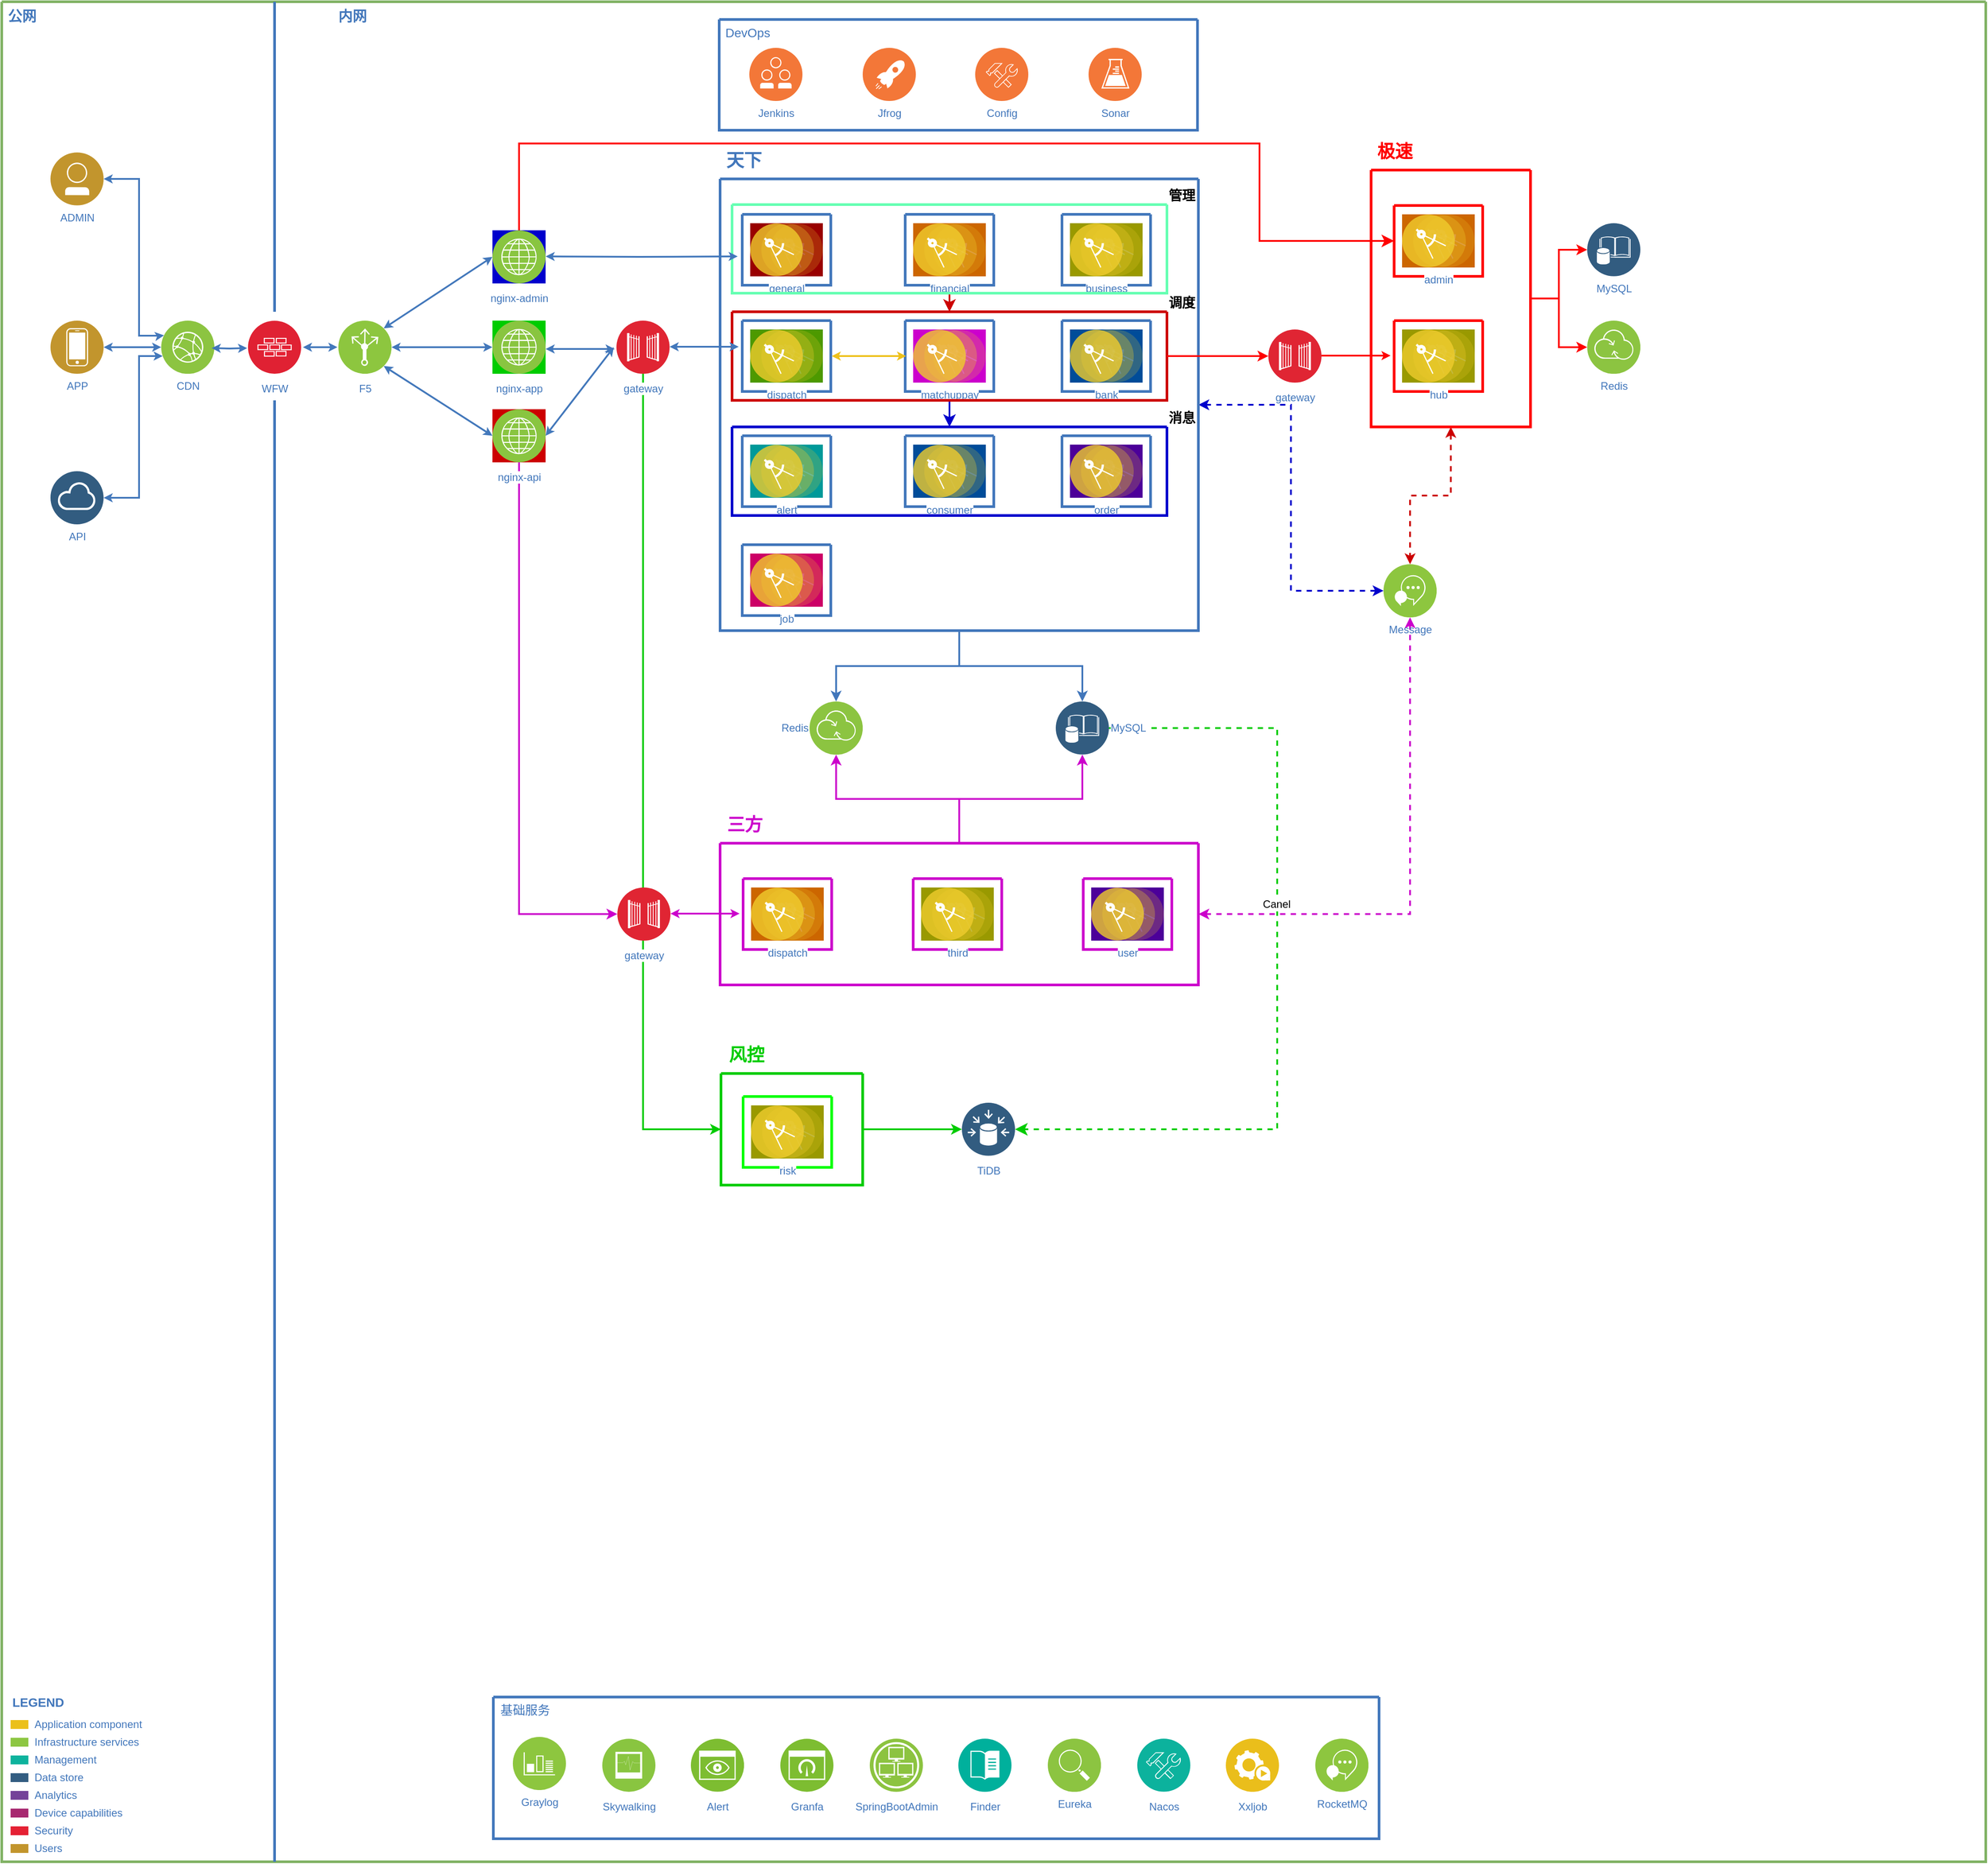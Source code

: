 <mxfile version="24.7.8">
  <diagram id="31b32b95-0358-9bc7-6ba0-a27c054ed1a7" name="平台架构图">
    <mxGraphModel dx="1886" dy="2069" grid="1" gridSize="10" guides="1" tooltips="1" connect="1" arrows="1" fold="1" page="1" pageScale="1" pageWidth="827" pageHeight="1169" background="none" math="0" shadow="0">
      <root>
        <mxCell id="0" />
        <mxCell id="1" parent="0" />
        <mxCell id="2" value="" style="swimlane;shadow=0;strokeColor=#82b366;fillColor=#d5e8d4;align=right;startSize=0;collapsible=0;strokeWidth=3;" parent="1" vertex="1">
          <mxGeometry x="210" y="-110" width="2240" height="2100" as="geometry" />
        </mxCell>
        <mxCell id="3" value="公网" style="text;html=1;align=left;verticalAlign=top;fontColor=#4277BB;shadow=0;dashed=0;strokeColor=none;fillColor=none;labelBackgroundColor=none;fontStyle=1;fontSize=16;spacingLeft=5;" parent="2" vertex="1">
          <mxGeometry width="170" height="30" as="geometry" />
        </mxCell>
        <mxCell id="4" value="" style="line;strokeWidth=3;direction=south;html=1;shadow=0;labelBackgroundColor=none;fillColor=none;gradientColor=none;fontSize=12;fontColor=#4277BB;align=right;strokeColor=#4277BB;" parent="2" vertex="1">
          <mxGeometry x="303" width="10" height="350" as="geometry" />
        </mxCell>
        <mxCell id="5" value="内网" style="text;html=1;align=left;verticalAlign=top;fontColor=#4277BB;shadow=0;dashed=0;strokeColor=none;fillColor=none;labelBackgroundColor=none;fontStyle=1;fontSize=16;spacingLeft=5;" parent="2" vertex="1">
          <mxGeometry x="373" width="180" height="35" as="geometry" />
        </mxCell>
        <mxCell id="6" value="Application component" style="rounded=0;html=1;shadow=0;labelBackgroundColor=none;strokeColor=none;strokeWidth=2;fillColor=#EBC01A;gradientColor=none;fontSize=12;fontColor=#4277BB;align=left;labelPosition=right;verticalLabelPosition=middle;verticalAlign=middle;spacingLeft=5;" parent="2" vertex="1">
          <mxGeometry x="10" y="1940" width="20" height="10" as="geometry" />
        </mxCell>
        <mxCell id="7" value="Infrastructure services" style="rounded=0;html=1;shadow=0;labelBackgroundColor=none;strokeColor=none;strokeWidth=2;fillColor=#8DC642;gradientColor=none;fontSize=12;fontColor=#4277BB;align=left;labelPosition=right;verticalLabelPosition=middle;verticalAlign=middle;spacingLeft=5;" parent="2" vertex="1">
          <mxGeometry x="10" y="1960" width="20" height="10" as="geometry" />
        </mxCell>
        <mxCell id="8" value="Management" style="rounded=0;html=1;shadow=0;labelBackgroundColor=none;strokeColor=none;strokeWidth=2;fillColor=#0DB39D;gradientColor=none;fontSize=12;fontColor=#4277BB;align=left;labelPosition=right;verticalLabelPosition=middle;verticalAlign=middle;spacingLeft=5;" parent="2" vertex="1">
          <mxGeometry x="10" y="1980" width="20" height="10" as="geometry" />
        </mxCell>
        <mxCell id="9" value="Data store" style="rounded=0;html=1;shadow=0;labelBackgroundColor=none;strokeColor=none;strokeWidth=2;fillColor=#335D81;gradientColor=none;fontSize=12;fontColor=#4277BB;align=left;labelPosition=right;verticalLabelPosition=middle;verticalAlign=middle;spacingLeft=5;" parent="2" vertex="1">
          <mxGeometry x="10" y="2000" width="20" height="10" as="geometry" />
        </mxCell>
        <mxCell id="10" value="Analytics" style="rounded=0;html=1;shadow=0;labelBackgroundColor=none;strokeColor=none;strokeWidth=2;fillColor=#744399;gradientColor=none;fontSize=12;fontColor=#4277BB;align=left;labelPosition=right;verticalLabelPosition=middle;verticalAlign=middle;spacingLeft=5;" parent="2" vertex="1">
          <mxGeometry x="10" y="2020" width="20" height="10" as="geometry" />
        </mxCell>
        <mxCell id="11" value="Device capabilities" style="rounded=0;html=1;shadow=0;labelBackgroundColor=none;strokeColor=none;strokeWidth=2;fillColor=#A72870;gradientColor=none;fontSize=12;fontColor=#4277BB;align=left;labelPosition=right;verticalLabelPosition=middle;verticalAlign=middle;spacingLeft=5;" parent="2" vertex="1">
          <mxGeometry x="10" y="2040" width="20" height="10" as="geometry" />
        </mxCell>
        <mxCell id="12" value="Security" style="rounded=0;html=1;shadow=0;labelBackgroundColor=none;strokeColor=none;strokeWidth=2;fillColor=#E52134;gradientColor=none;fontSize=12;fontColor=#4277BB;align=left;labelPosition=right;verticalLabelPosition=middle;verticalAlign=middle;spacingLeft=5;" parent="2" vertex="1">
          <mxGeometry x="10" y="2060" width="20" height="10" as="geometry" />
        </mxCell>
        <mxCell id="13" value="LEGEND" style="text;html=1;align=left;verticalAlign=middle;fontColor=#4277BB;shadow=0;dashed=0;strokeColor=none;fillColor=none;labelBackgroundColor=none;fontStyle=1;fontSize=14;spacingLeft=0;" parent="2" vertex="1">
          <mxGeometry x="10" y="1910" width="150" height="20" as="geometry" />
        </mxCell>
        <mxCell id="14" value="Users" style="rounded=0;html=1;shadow=0;labelBackgroundColor=none;strokeColor=none;strokeWidth=2;fillColor=#C2952D;gradientColor=none;fontSize=12;fontColor=#4277BB;align=left;labelPosition=right;verticalLabelPosition=middle;verticalAlign=middle;spacingLeft=5;" parent="2" vertex="1">
          <mxGeometry x="10" y="2080" width="20" height="10" as="geometry" />
        </mxCell>
        <mxCell id="16" value="" style="line;strokeWidth=3;direction=south;html=1;shadow=0;labelBackgroundColor=none;fillColor=none;gradientColor=none;fontSize=12;fontColor=#4277BB;align=right;strokeColor=#4277BB;" parent="2" vertex="1">
          <mxGeometry x="303" y="450" width="10" height="1650" as="geometry" />
        </mxCell>
        <mxCell id="19" style="edgeStyle=orthogonalEdgeStyle;rounded=0;comic=0;html=1;exitX=1;exitY=0.5;entryX=0;entryY=0.25;startArrow=classic;startFill=1;endArrow=classic;endFill=1;jettySize=auto;orthogonalLoop=1;strokeColor=#4378BB;strokeWidth=2;fontFamily=Helvetica;fontSize=19;fontColor=#CC99FF;endSize=4;startSize=4;" parent="2" source="20" target="26" edge="1">
          <mxGeometry relative="1" as="geometry">
            <Array as="points">
              <mxPoint x="155" y="200" />
              <mxPoint x="155" y="377" />
              <mxPoint x="180" y="377" />
            </Array>
          </mxGeometry>
        </mxCell>
        <mxCell id="20" value="ADMIN" style="aspect=fixed;perimeter=ellipsePerimeter;html=1;align=center;shadow=0;dashed=0;image;image=img/lib/ibm/users/user.svg;labelBackgroundColor=#ffffff;strokeColor=#666666;strokeWidth=3;fillColor=#C2952D;gradientColor=none;fontSize=12;fontColor=#4277BB;" parent="2" vertex="1">
          <mxGeometry x="55" y="170" width="60" height="60" as="geometry" />
        </mxCell>
        <mxCell id="21" style="edgeStyle=orthogonalEdgeStyle;rounded=0;html=1;labelBackgroundColor=#ffffff;startArrow=classic;startFill=1;startSize=4;endArrow=classic;endFill=1;endSize=4;jettySize=auto;orthogonalLoop=1;strokeColor=#4378BB;strokeWidth=2;fontSize=19;fontColor=#CC99FF;" parent="2" source="22" target="26" edge="1">
          <mxGeometry relative="1" as="geometry">
            <Array as="points">
              <mxPoint x="123" y="390" />
              <mxPoint x="123" y="390" />
            </Array>
          </mxGeometry>
        </mxCell>
        <mxCell id="22" value="APP" style="aspect=fixed;perimeter=ellipsePerimeter;html=1;align=center;shadow=0;dashed=0;image;image=img/lib/ibm/users/device.svg;labelBackgroundColor=#ffffff;strokeColor=#666666;strokeWidth=3;fillColor=#C2952D;gradientColor=none;fontSize=12;fontColor=#4277BB;" parent="2" vertex="1">
          <mxGeometry x="55" y="360" width="60" height="60" as="geometry" />
        </mxCell>
        <mxCell id="23" style="edgeStyle=orthogonalEdgeStyle;rounded=0;html=1;labelBackgroundColor=#ffffff;startArrow=classic;startFill=1;startSize=4;endArrow=classic;endFill=1;endSize=4;jettySize=auto;orthogonalLoop=1;strokeColor=#4378BB;strokeWidth=2;fontSize=19;fontColor=#CC99FF;" parent="2" source="24" target="26" edge="1">
          <mxGeometry relative="1" as="geometry">
            <Array as="points">
              <mxPoint x="155" y="560" />
              <mxPoint x="155" y="400" />
            </Array>
          </mxGeometry>
        </mxCell>
        <mxCell id="24" value="API" style="aspect=fixed;perimeter=ellipsePerimeter;html=1;align=center;shadow=0;dashed=0;image;image=img/lib/ibm/data/cloud.svg;labelBackgroundColor=#ffffff;strokeColor=#666666;strokeWidth=3;fillColor=#C2952D;gradientColor=none;fontSize=12;fontColor=#4277BB;" parent="2" vertex="1">
          <mxGeometry x="55" y="530" width="60" height="60" as="geometry" />
        </mxCell>
        <mxCell id="25" style="edgeStyle=orthogonalEdgeStyle;rounded=0;html=1;labelBackgroundColor=#ffffff;startArrow=classic;startFill=1;startSize=4;endArrow=classic;endFill=1;endSize=4;jettySize=auto;orthogonalLoop=1;strokeColor=#4378BB;strokeWidth=2;fontSize=19;fontColor=#CC99FF;entryX=0;entryY=0.5;entryDx=0;entryDy=0;" parent="2" edge="1">
          <mxGeometry relative="1" as="geometry">
            <mxPoint x="614" y="392" as="sourcePoint" />
            <mxPoint x="692" y="392" as="targetPoint" />
          </mxGeometry>
        </mxCell>
        <mxCell id="26" value="CDN" style="aspect=fixed;perimeter=ellipsePerimeter;html=1;align=center;shadow=0;dashed=0;image;image=img/lib/ibm/infrastructure/edge_services.svg;labelBackgroundColor=#ffffff;strokeColor=#666666;strokeWidth=3;fillColor=#C2952D;gradientColor=none;fontSize=12;fontColor=#4277BB;" parent="2" vertex="1">
          <mxGeometry x="180" y="360" width="60" height="60" as="geometry" />
        </mxCell>
        <mxCell id="kM_1rwv0ZpYGpjPvdzEG-99" style="edgeStyle=orthogonalEdgeStyle;rounded=0;orthogonalLoop=1;jettySize=auto;html=1;entryX=0.5;entryY=0;entryDx=0;entryDy=0;strokeColor=#4277BB;strokeWidth=2;" parent="2" source="35" target="64" edge="1">
          <mxGeometry relative="1" as="geometry" />
        </mxCell>
        <mxCell id="kM_1rwv0ZpYGpjPvdzEG-100" style="edgeStyle=orthogonalEdgeStyle;rounded=0;orthogonalLoop=1;jettySize=auto;html=1;strokeColor=#4277BB;strokeWidth=2;" parent="2" source="35" target="62" edge="1">
          <mxGeometry relative="1" as="geometry" />
        </mxCell>
        <mxCell id="nmVpkUink3lBo_HTFOWb-83" style="edgeStyle=orthogonalEdgeStyle;rounded=0;orthogonalLoop=1;jettySize=auto;html=1;strokeColor=#0000CC;strokeWidth=2;startArrow=classic;startFill=1;dashed=1;" edge="1" parent="2" source="35" target="kM_1rwv0ZpYGpjPvdzEG-123">
          <mxGeometry relative="1" as="geometry" />
        </mxCell>
        <mxCell id="35" value="" style="swimlane;shadow=0;strokeColor=#4277BB;fillColor=#999900;fontColor=#4277BB;align=right;startSize=0;collapsible=0;strokeWidth=3;labelBackgroundColor=none;textShadow=0;" parent="2" vertex="1">
          <mxGeometry x="811" y="200" width="540" height="510" as="geometry" />
        </mxCell>
        <mxCell id="65" value="" style="swimlane;shadow=0;strokeColor=#4277BB;fillColor=#ffffff;fontColor=#4277BB;align=right;startSize=0;collapsible=0;strokeWidth=3;" parent="35" vertex="1">
          <mxGeometry x="25" y="40" width="100" height="80" as="geometry" />
        </mxCell>
        <mxCell id="66" value="general" style="aspect=fixed;perimeter=ellipsePerimeter;html=1;align=center;shadow=0;dashed=0;image;image=img/lib/ibm/applications/microservice.svg;labelBackgroundColor=#ffffff;strokeColor=#666666;strokeWidth=3;fillColor=#C2952D;gradientColor=none;fontSize=12;fontColor=#4277BB;imageBackground=#990000;" parent="65" vertex="1">
          <mxGeometry x="9" y="10" width="82" height="60" as="geometry" />
        </mxCell>
        <mxCell id="68" value="" style="swimlane;shadow=0;strokeColor=#4277BB;fillColor=#ffffff;fontColor=#4277BB;align=right;startSize=0;collapsible=0;strokeWidth=3;" parent="35" vertex="1">
          <mxGeometry x="209" y="40" width="100" height="80" as="geometry" />
        </mxCell>
        <mxCell id="69" value="financial" style="aspect=fixed;perimeter=ellipsePerimeter;html=1;align=center;shadow=0;dashed=0;image;image=img/lib/ibm/applications/microservice.svg;labelBackgroundColor=#ffffff;strokeColor=#666666;strokeWidth=3;fillColor=#C2952D;gradientColor=none;fontSize=12;fontColor=#4277BB;imageBackground=#CC6600;" parent="68" vertex="1">
          <mxGeometry x="9" y="10" width="82" height="60" as="geometry" />
        </mxCell>
        <mxCell id="70" value="" style="swimlane;shadow=0;strokeColor=#4277BB;fillColor=#999900;fontColor=#4277BB;align=right;startSize=0;collapsible=0;strokeWidth=3;" parent="35" vertex="1">
          <mxGeometry x="386" y="40" width="100" height="80" as="geometry" />
        </mxCell>
        <mxCell id="71" value="business" style="aspect=fixed;perimeter=ellipsePerimeter;html=1;align=center;shadow=0;dashed=0;image;image=img/lib/ibm/applications/microservice.svg;labelBackgroundColor=#ffffff;strokeColor=#666666;strokeWidth=3;fillColor=#C2952D;gradientColor=none;fontSize=12;fontColor=#4277BB;imageBackground=#999900;" parent="70" vertex="1">
          <mxGeometry x="9" y="10" width="82" height="60" as="geometry" />
        </mxCell>
        <mxCell id="72" value="" style="swimlane;shadow=0;strokeColor=#4277BB;fillColor=#ffffff;fontColor=#4277BB;align=right;startSize=0;collapsible=0;strokeWidth=3;" parent="35" vertex="1">
          <mxGeometry x="25.0" y="160" width="100" height="80" as="geometry" />
        </mxCell>
        <mxCell id="73" value="dispatch" style="aspect=fixed;perimeter=ellipsePerimeter;html=1;align=center;shadow=0;dashed=0;image;image=img/lib/ibm/applications/microservice.svg;labelBackgroundColor=#ffffff;strokeColor=#666666;strokeWidth=3;fillColor=#C2952D;gradientColor=none;fontSize=12;fontColor=#4277BB;imageBackground=#4D9900;" parent="72" vertex="1">
          <mxGeometry x="9" y="10" width="82" height="60" as="geometry" />
        </mxCell>
        <mxCell id="74" value="" style="swimlane;shadow=0;strokeColor=#4277BB;fillColor=#ffffff;fontColor=#4277BB;align=right;startSize=0;collapsible=0;strokeWidth=3;" parent="35" vertex="1">
          <mxGeometry x="25.0" y="413" width="100" height="80" as="geometry" />
        </mxCell>
        <mxCell id="75" value="job" style="aspect=fixed;perimeter=ellipsePerimeter;html=1;align=center;shadow=0;dashed=0;image;image=img/lib/ibm/applications/microservice.svg;labelBackgroundColor=#ffffff;strokeColor=#666666;strokeWidth=3;fillColor=#C2952D;gradientColor=none;fontSize=12;fontColor=#4277BB;imageBackground=#CC0066;" parent="74" vertex="1">
          <mxGeometry x="9" y="10" width="82" height="60" as="geometry" />
        </mxCell>
        <mxCell id="76" value="" style="swimlane;shadow=0;strokeColor=#4277BB;fillColor=#ffffff;fontColor=#4277BB;align=right;startSize=0;collapsible=0;strokeWidth=3;" parent="35" vertex="1">
          <mxGeometry x="209.0" y="160" width="100" height="80" as="geometry" />
        </mxCell>
        <mxCell id="78" value="" style="swimlane;shadow=0;strokeColor=#4277BB;fillColor=#ffffff;fontColor=#4277BB;align=right;startSize=0;collapsible=0;strokeWidth=3;" parent="35" vertex="1">
          <mxGeometry x="25.0" y="290" width="100" height="80" as="geometry" />
        </mxCell>
        <mxCell id="79" value="alert" style="aspect=fixed;perimeter=ellipsePerimeter;html=1;align=center;shadow=0;dashed=0;image;image=img/lib/ibm/applications/microservice.svg;labelBackgroundColor=#ffffff;strokeColor=#666666;strokeWidth=3;fillColor=#C2952D;gradientColor=none;fontSize=12;fontColor=#4277BB;imageBackground=#009999;" parent="78" vertex="1">
          <mxGeometry x="9" y="10" width="82" height="60" as="geometry" />
        </mxCell>
        <mxCell id="80" value="" style="swimlane;shadow=0;strokeColor=#4277BB;fillColor=#ffffff;fontColor=#4277BB;align=right;startSize=0;collapsible=0;strokeWidth=3;" parent="35" vertex="1">
          <mxGeometry x="209.0" y="290" width="100" height="80" as="geometry" />
        </mxCell>
        <mxCell id="81" value="consumer" style="aspect=fixed;perimeter=ellipsePerimeter;html=1;align=center;shadow=0;dashed=0;image;image=img/lib/ibm/applications/microservice.svg;labelBackgroundColor=#ffffff;strokeColor=#666666;strokeWidth=3;fillColor=#C2952D;gradientColor=none;fontSize=12;fontColor=#4277BB;imageBackground=#004C99;" parent="80" vertex="1">
          <mxGeometry x="9" y="10" width="82" height="60" as="geometry" />
        </mxCell>
        <mxCell id="82" value="" style="swimlane;shadow=0;strokeColor=#4277BB;fillColor=#ffffff;fontColor=#4277BB;align=right;startSize=0;collapsible=0;strokeWidth=3;" parent="35" vertex="1">
          <mxGeometry x="386.0" y="290" width="100" height="80" as="geometry" />
        </mxCell>
        <mxCell id="83" value="order" style="aspect=fixed;perimeter=ellipsePerimeter;html=1;align=center;shadow=0;dashed=0;image;image=img/lib/ibm/applications/microservice.svg;labelBackgroundColor=#ffffff;strokeColor=#666666;strokeWidth=3;fillColor=#C2952D;gradientColor=none;fontSize=12;fontColor=#4277BB;imageBackground=#4C0099;" parent="82" vertex="1">
          <mxGeometry x="9" y="10" width="82" height="60" as="geometry" />
        </mxCell>
        <mxCell id="kM_1rwv0ZpYGpjPvdzEG-121" style="edgeStyle=none;curved=1;rounded=0;orthogonalLoop=1;jettySize=auto;html=1;exitX=0.5;exitY=1;exitDx=0;exitDy=0;entryX=0.5;entryY=0;entryDx=0;entryDy=0;fontSize=12;startSize=8;endSize=8;strokeColor=#CC0000;strokeWidth=2;" parent="35" source="NpD4HLGtj00PhTgnYUMz-95" target="NpD4HLGtj00PhTgnYUMz-359" edge="1">
          <mxGeometry relative="1" as="geometry" />
        </mxCell>
        <mxCell id="NpD4HLGtj00PhTgnYUMz-95" value="管理" style="swimlane;shadow=0;strokeColor=#66FFB3;fillColor=#E6FFCC;fontColor=#000000;align=left;startSize=0;collapsible=0;strokeWidth=3;fontSize=15;labelPosition=right;verticalLabelPosition=top;verticalAlign=bottom;" parent="35" vertex="1">
          <mxGeometry x="13.5" y="29" width="491" height="100" as="geometry" />
        </mxCell>
        <mxCell id="77" value="matchuppay" style="aspect=fixed;perimeter=ellipsePerimeter;html=1;align=center;shadow=0;dashed=0;image;image=img/lib/ibm/applications/microservice.svg;labelBackgroundColor=#ffffff;strokeColor=#666666;strokeWidth=3;fillColor=#C2952D;gradientColor=none;fontSize=12;fontColor=#4277BB;imageBackground=#CC00CC;" parent="35" vertex="1">
          <mxGeometry x="218.0" y="170" width="82" height="60" as="geometry" />
        </mxCell>
        <mxCell id="NpD4HLGtj00PhTgnYUMz-356" value="" style="swimlane;shadow=0;strokeColor=#4277BB;fillColor=#ffffff;fontColor=#4277BB;align=right;startSize=0;collapsible=0;strokeWidth=3;fontStyle=0" parent="35" vertex="1">
          <mxGeometry x="386.0" y="160" width="100" height="80" as="geometry" />
        </mxCell>
        <mxCell id="NpD4HLGtj00PhTgnYUMz-357" value="bank" style="aspect=fixed;perimeter=ellipsePerimeter;html=1;align=center;shadow=0;dashed=0;image;image=img/lib/ibm/applications/microservice.svg;labelBackgroundColor=#ffffff;strokeColor=#666666;strokeWidth=3;fillColor=#C2952D;gradientColor=none;fontSize=12;fontColor=#4277BB;imageBackground=#004C99;" parent="NpD4HLGtj00PhTgnYUMz-356" vertex="1">
          <mxGeometry x="9" y="10" width="82" height="60" as="geometry" />
        </mxCell>
        <mxCell id="kM_1rwv0ZpYGpjPvdzEG-120" style="edgeStyle=none;curved=1;rounded=0;orthogonalLoop=1;jettySize=auto;html=1;exitX=0.5;exitY=1;exitDx=0;exitDy=0;entryX=0.5;entryY=0;entryDx=0;entryDy=0;fontSize=12;startSize=8;endSize=8;strokeColor=#0000CC;strokeWidth=2;" parent="35" source="NpD4HLGtj00PhTgnYUMz-359" target="NpD4HLGtj00PhTgnYUMz-363" edge="1">
          <mxGeometry relative="1" as="geometry" />
        </mxCell>
        <mxCell id="NpD4HLGtj00PhTgnYUMz-359" value="调度" style="swimlane;shadow=0;strokeColor=#CC0000;fillColor=#E6FFCC;fontColor=#000000;align=left;startSize=0;collapsible=0;strokeWidth=3;fontSize=15;labelPosition=right;verticalLabelPosition=top;verticalAlign=bottom;" parent="35" vertex="1">
          <mxGeometry x="13.5" y="150" width="491" height="100" as="geometry" />
        </mxCell>
        <mxCell id="NpD4HLGtj00PhTgnYUMz-363" value="消息" style="swimlane;shadow=0;strokeColor=#0000CC;fillColor=#E6FFCC;fontColor=#000000;align=left;startSize=0;collapsible=0;strokeWidth=3;fontSize=15;labelPosition=right;verticalLabelPosition=top;verticalAlign=bottom;" parent="35" vertex="1">
          <mxGeometry x="13.5" y="280" width="491" height="100" as="geometry" />
        </mxCell>
        <mxCell id="62" value="Redis" style="aspect=fixed;perimeter=ellipsePerimeter;html=1;align=right;shadow=0;dashed=0;image;image=img/lib/ibm/infrastructure/transformation_connectivity.svg;labelBackgroundColor=#ffffff;strokeColor=#666666;strokeWidth=3;fillColor=#C2952D;gradientColor=none;fontSize=12;fontColor=#4277BB;labelPosition=left;verticalLabelPosition=middle;verticalAlign=middle;" parent="2" vertex="1">
          <mxGeometry x="912" y="790" width="60" height="60" as="geometry" />
        </mxCell>
        <mxCell id="kM_1rwv0ZpYGpjPvdzEG-115" style="edgeStyle=none;curved=0;rounded=0;orthogonalLoop=1;jettySize=auto;html=1;entryX=1;entryY=0.5;entryDx=0;entryDy=0;fontSize=12;startSize=8;endSize=8;strokeWidth=2;strokeColor=#00CC00;dashed=1;" parent="2" source="64" target="kM_1rwv0ZpYGpjPvdzEG-104" edge="1">
          <mxGeometry relative="1" as="geometry">
            <Array as="points">
              <mxPoint x="1440" y="820" />
              <mxPoint x="1440" y="1273" />
            </Array>
          </mxGeometry>
        </mxCell>
        <mxCell id="kM_1rwv0ZpYGpjPvdzEG-116" value="Canel" style="edgeLabel;html=1;align=center;verticalAlign=middle;resizable=0;points=[];fontSize=12;" parent="kM_1rwv0ZpYGpjPvdzEG-115" vertex="1" connectable="0">
          <mxGeometry x="-0.171" y="-1" relative="1" as="geometry">
            <mxPoint as="offset" />
          </mxGeometry>
        </mxCell>
        <mxCell id="64" value="MySQL" style="aspect=fixed;perimeter=ellipsePerimeter;html=1;align=left;shadow=0;dashed=0;image;image=img/lib/ibm/data/enterprise_data.svg;labelBackgroundColor=#ffffff;strokeColor=#666666;strokeWidth=3;fillColor=#C2952D;gradientColor=none;fontSize=12;fontColor=#4277BB;labelPosition=right;verticalLabelPosition=middle;verticalAlign=middle;" parent="2" vertex="1">
          <mxGeometry x="1190" y="790" width="60" height="60" as="geometry" />
        </mxCell>
        <mxCell id="FLlVcNqEZ7ZDd27u2Cb1-321" style="edgeStyle=orthogonalEdgeStyle;rounded=0;html=1;labelBackgroundColor=#ffffff;startArrow=classic;startFill=1;startSize=4;endArrow=classic;endFill=1;endSize=4;jettySize=auto;orthogonalLoop=1;strokeColor=#4378BB;strokeWidth=2;fontSize=19;fontColor=#CC99FF;" parent="2" edge="1">
          <mxGeometry relative="1" as="geometry">
            <mxPoint x="237" y="391" as="sourcePoint" />
            <mxPoint x="277" y="391" as="targetPoint" />
          </mxGeometry>
        </mxCell>
        <mxCell id="Vv7TlAa_GQaWtmimUMtg-95" value="nginx-app" style="image;aspect=fixed;perimeter=ellipsePerimeter;html=1;align=center;shadow=0;dashed=0;fontColor=#4277BB;labelBackgroundColor=default;fontSize=12;spacingTop=3;image=img/lib/ibm/infrastructure/channels.svg;imageBackground=#00CC00;" parent="2" vertex="1">
          <mxGeometry x="554" y="360" width="60" height="60" as="geometry" />
        </mxCell>
        <mxCell id="Vv7TlAa_GQaWtmimUMtg-174" style="edgeStyle=orthogonalEdgeStyle;rounded=0;html=1;labelBackgroundColor=#ffffff;startArrow=classic;startFill=1;startSize=4;endArrow=classic;endFill=1;endSize=4;jettySize=auto;orthogonalLoop=1;strokeColor=#4378BB;strokeWidth=2;fontSize=19;fontColor=#CC99FF;entryX=0;entryY=0.5;entryDx=0;entryDy=0;exitX=1;exitY=0.5;exitDx=0;exitDy=0;" parent="2" source="NpD4HLGtj00PhTgnYUMz-647" target="Vv7TlAa_GQaWtmimUMtg-95" edge="1">
          <mxGeometry relative="1" as="geometry">
            <mxPoint x="451" y="390" as="sourcePoint" />
            <mxPoint x="408" y="389" as="targetPoint" />
          </mxGeometry>
        </mxCell>
        <mxCell id="kM_1rwv0ZpYGpjPvdzEG-91" style="edgeStyle=orthogonalEdgeStyle;rounded=0;orthogonalLoop=1;jettySize=auto;html=1;entryX=0;entryY=0.5;entryDx=0;entryDy=0;strokeColor=#CC00CC;strokeWidth=2;startArrow=none;startFill=0;" parent="2" source="wZ50iXNb8lGGmwC-5GIX-97" target="5QkxcIE1ThjBXN1jaPpS-141" edge="1">
          <mxGeometry relative="1" as="geometry">
            <Array as="points">
              <mxPoint x="584" y="1030" />
            </Array>
          </mxGeometry>
        </mxCell>
        <mxCell id="wZ50iXNb8lGGmwC-5GIX-97" value="nginx-api" style="image;aspect=fixed;perimeter=ellipsePerimeter;html=1;align=center;shadow=0;dashed=0;fontColor=#4277BB;labelBackgroundColor=default;fontSize=12;spacingTop=3;image=img/lib/ibm/infrastructure/channels.svg;imageBackground=#CC0000;" parent="2" vertex="1">
          <mxGeometry x="554" y="460" width="60" height="60" as="geometry" />
        </mxCell>
        <mxCell id="kM_1rwv0ZpYGpjPvdzEG-118" style="edgeStyle=none;curved=0;rounded=0;orthogonalLoop=1;jettySize=auto;html=1;entryX=0;entryY=0.5;entryDx=0;entryDy=0;fontSize=12;startSize=8;endSize=8;strokeColor=#FF0000;strokeWidth=2;" parent="2" source="wZ50iXNb8lGGmwC-5GIX-96" target="5QkxcIE1ThjBXN1jaPpS-98" edge="1">
          <mxGeometry relative="1" as="geometry">
            <Array as="points">
              <mxPoint x="584" y="160" />
              <mxPoint x="1420" y="160" />
              <mxPoint x="1420" y="270" />
            </Array>
          </mxGeometry>
        </mxCell>
        <mxCell id="wZ50iXNb8lGGmwC-5GIX-96" value="nginx-admin" style="image;aspect=fixed;perimeter=ellipsePerimeter;html=1;align=center;shadow=0;dashed=0;fontColor=#4277BB;labelBackgroundColor=default;fontSize=12;spacingTop=3;image=img/lib/ibm/infrastructure/channels.svg;imageBackground=#0000CC;" parent="2" vertex="1">
          <mxGeometry x="554" y="258" width="60" height="60" as="geometry" />
        </mxCell>
        <mxCell id="NpD4HLGtj00PhTgnYUMz-179" value="" style="endArrow=classic;startArrow=classic;html=1;rounded=0;entryX=0;entryY=0.5;entryDx=0;entryDy=0;strokeColor=#4378BB;strokeWidth=2;endSize=4;startSize=4;exitX=1;exitY=0;exitDx=0;exitDy=0;" parent="2" source="NpD4HLGtj00PhTgnYUMz-647" target="wZ50iXNb8lGGmwC-5GIX-96" edge="1">
          <mxGeometry width="50" height="50" relative="1" as="geometry">
            <mxPoint x="451" y="320" as="sourcePoint" />
            <mxPoint x="371" y="310" as="targetPoint" />
          </mxGeometry>
        </mxCell>
        <mxCell id="NpD4HLGtj00PhTgnYUMz-180" value="" style="endArrow=classic;startArrow=classic;html=1;rounded=0;entryX=0;entryY=0.5;entryDx=0;entryDy=0;strokeColor=#4378BB;strokeWidth=2;endSize=4;startSize=4;exitX=1;exitY=1;exitDx=0;exitDy=0;" parent="2" source="NpD4HLGtj00PhTgnYUMz-647" target="wZ50iXNb8lGGmwC-5GIX-97" edge="1">
          <mxGeometry width="50" height="50" relative="1" as="geometry">
            <mxPoint x="441" y="450" as="sourcePoint" />
            <mxPoint x="434" y="294" as="targetPoint" />
          </mxGeometry>
        </mxCell>
        <mxCell id="NpD4HLGtj00PhTgnYUMz-189" style="edgeStyle=orthogonalEdgeStyle;rounded=0;html=1;labelBackgroundColor=#ffffff;startArrow=classic;startFill=1;startSize=4;endArrow=classic;endFill=1;endSize=4;jettySize=auto;orthogonalLoop=1;strokeColor=#4378BB;strokeWidth=2;fontSize=19;fontColor=#CC99FF;entryX=0.013;entryY=0.585;entryDx=0;entryDy=0;entryPerimeter=0;" parent="2" target="NpD4HLGtj00PhTgnYUMz-95" edge="1">
          <mxGeometry relative="1" as="geometry">
            <mxPoint x="614" y="287.5" as="sourcePoint" />
            <mxPoint x="692" y="287.5" as="targetPoint" />
          </mxGeometry>
        </mxCell>
        <mxCell id="NpD4HLGtj00PhTgnYUMz-360" value="" style="endArrow=classic;startArrow=classic;html=1;rounded=0;strokeColor=#4378BB;strokeWidth=2;endSize=4;startSize=4;" parent="2" edge="1">
          <mxGeometry width="50" height="50" relative="1" as="geometry">
            <mxPoint x="614" y="490" as="sourcePoint" />
            <mxPoint x="691" y="390" as="targetPoint" />
          </mxGeometry>
        </mxCell>
        <mxCell id="29" value="" style="swimlane;shadow=0;strokeColor=#4277BB;fillColor=#ffffff;fontColor=#4277BB;align=right;startSize=0;collapsible=0;strokeWidth=3;" parent="2" vertex="1">
          <mxGeometry x="810" y="20" width="540" height="125" as="geometry" />
        </mxCell>
        <mxCell id="30" value="Jenkins" style="aspect=fixed;perimeter=ellipsePerimeter;html=1;align=center;shadow=0;dashed=0;image;image=img/lib/ibm/devops/collaborative_development.svg;labelBackgroundColor=#ffffff;strokeColor=#666666;strokeWidth=3;fillColor=#C2952D;gradientColor=none;fontSize=12;fontColor=#4277BB;" parent="29" vertex="1">
          <mxGeometry x="34" y="32" width="60" height="60" as="geometry" />
        </mxCell>
        <mxCell id="31" value="Jfrog" style="aspect=fixed;perimeter=ellipsePerimeter;html=1;align=center;shadow=0;dashed=0;image;image=img/lib/ibm/devops/continuous_deploy.svg;labelBackgroundColor=#ffffff;strokeColor=#666666;strokeWidth=3;fillColor=#C2952D;gradientColor=none;fontSize=12;fontColor=#4277BB;" parent="29" vertex="1">
          <mxGeometry x="162" y="32" width="60" height="60" as="geometry" />
        </mxCell>
        <mxCell id="32" value="Config" style="aspect=fixed;perimeter=ellipsePerimeter;html=1;align=center;shadow=0;dashed=0;image;image=img/lib/ibm/devops/configuration_management.svg;labelBackgroundColor=#ffffff;strokeColor=#666666;strokeWidth=3;fillColor=#C2952D;gradientColor=none;fontSize=12;fontColor=#4277BB;" parent="29" vertex="1">
          <mxGeometry x="289" y="32" width="60" height="60" as="geometry" />
        </mxCell>
        <mxCell id="33" value="Sonar" style="aspect=fixed;perimeter=ellipsePerimeter;html=1;align=center;shadow=0;dashed=0;image;image=img/lib/ibm/devops/continuous_testing.svg;labelBackgroundColor=#ffffff;strokeColor=#666666;strokeWidth=3;fillColor=#C2952D;gradientColor=none;fontSize=12;fontColor=#4277BB;" parent="29" vertex="1">
          <mxGeometry x="417" y="32" width="60" height="60" as="geometry" />
        </mxCell>
        <mxCell id="34" value="DevOps" style="text;html=1;align=left;verticalAlign=top;fontColor=#4277BB;shadow=0;dashed=0;strokeColor=none;fillColor=none;labelBackgroundColor=none;fontStyle=0;fontSize=14;spacingLeft=5;" parent="29" vertex="1">
          <mxGeometry width="90" height="26" as="geometry" />
        </mxCell>
        <mxCell id="NpD4HLGtj00PhTgnYUMz-364" value="天下" style="text;html=1;align=left;verticalAlign=top;fontColor=#4277BB;shadow=0;dashed=0;strokeColor=none;fillColor=none;labelBackgroundColor=none;fontStyle=1;fontSize=20;spacingLeft=5;" parent="2" vertex="1">
          <mxGeometry x="811" y="160" width="60" height="40" as="geometry" />
        </mxCell>
        <mxCell id="NpD4HLGtj00PhTgnYUMz-645" value="WFW" style="image;aspect=fixed;perimeter=ellipsePerimeter;html=1;align=center;shadow=0;dashed=0;fontColor=#4277BB;labelBackgroundColor=default;fontSize=12;spacingTop=3;image=img/lib/ibm/security/firewall.svg;" parent="2" vertex="1">
          <mxGeometry x="278" y="360" width="60" height="60" as="geometry" />
        </mxCell>
        <mxCell id="kM_1rwv0ZpYGpjPvdzEG-106" style="edgeStyle=orthogonalEdgeStyle;rounded=0;orthogonalLoop=1;jettySize=auto;html=1;exitX=0.5;exitY=1;exitDx=0;exitDy=0;entryX=0;entryY=0.5;entryDx=0;entryDy=0;strokeColor=#00CC00;strokeWidth=2;" parent="2" source="NpD4HLGtj00PhTgnYUMz-646" target="5QkxcIE1ThjBXN1jaPpS-129" edge="1">
          <mxGeometry relative="1" as="geometry">
            <Array as="points">
              <mxPoint x="724" y="1273" />
            </Array>
          </mxGeometry>
        </mxCell>
        <mxCell id="NpD4HLGtj00PhTgnYUMz-646" value="gateway" style="image;aspect=fixed;perimeter=ellipsePerimeter;html=1;align=center;shadow=0;dashed=0;fontColor=#4277BB;labelBackgroundColor=default;fontSize=12;spacingTop=3;image=img/lib/ibm/security/gateway.svg;" parent="2" vertex="1">
          <mxGeometry x="694" y="360" width="60" height="60" as="geometry" />
        </mxCell>
        <mxCell id="NpD4HLGtj00PhTgnYUMz-647" value="F5" style="image;aspect=fixed;perimeter=ellipsePerimeter;html=1;align=center;shadow=0;dashed=0;fontColor=#4277BB;labelBackgroundColor=default;fontSize=12;spacingTop=3;image=img/lib/ibm/infrastructure/load_balancing_routing.svg;" parent="2" vertex="1">
          <mxGeometry x="380" y="360" width="60" height="60" as="geometry" />
        </mxCell>
        <mxCell id="5QkxcIE1ThjBXN1jaPpS-90" style="edgeStyle=orthogonalEdgeStyle;rounded=0;html=1;labelBackgroundColor=#ffffff;startArrow=classic;startFill=1;startSize=4;endArrow=classic;endFill=1;endSize=4;jettySize=auto;orthogonalLoop=1;strokeColor=#4378BB;strokeWidth=2;fontSize=19;fontColor=#CC99FF;entryX=0;entryY=0.5;entryDx=0;entryDy=0;" parent="2" edge="1">
          <mxGeometry relative="1" as="geometry">
            <mxPoint x="754" y="389.5" as="sourcePoint" />
            <mxPoint x="832" y="389.5" as="targetPoint" />
          </mxGeometry>
        </mxCell>
        <mxCell id="kM_1rwv0ZpYGpjPvdzEG-97" style="edgeStyle=orthogonalEdgeStyle;rounded=0;orthogonalLoop=1;jettySize=auto;html=1;entryX=0;entryY=0.5;entryDx=0;entryDy=0;strokeColor=#FF0000;strokeWidth=2;" parent="2" source="5QkxcIE1ThjBXN1jaPpS-95" target="kM_1rwv0ZpYGpjPvdzEG-95" edge="1">
          <mxGeometry relative="1" as="geometry" />
        </mxCell>
        <mxCell id="kM_1rwv0ZpYGpjPvdzEG-98" style="edgeStyle=orthogonalEdgeStyle;rounded=0;orthogonalLoop=1;jettySize=auto;html=1;entryX=0;entryY=0.5;entryDx=0;entryDy=0;strokeColor=#FF0000;strokeWidth=2;" parent="2" source="5QkxcIE1ThjBXN1jaPpS-95" target="kM_1rwv0ZpYGpjPvdzEG-94" edge="1">
          <mxGeometry relative="1" as="geometry" />
        </mxCell>
        <mxCell id="nmVpkUink3lBo_HTFOWb-85" style="edgeStyle=orthogonalEdgeStyle;rounded=0;orthogonalLoop=1;jettySize=auto;html=1;exitX=0.5;exitY=1;exitDx=0;exitDy=0;strokeColor=#CC0000;strokeWidth=2;startArrow=classic;startFill=1;dashed=1;" edge="1" parent="2" source="5QkxcIE1ThjBXN1jaPpS-95" target="kM_1rwv0ZpYGpjPvdzEG-123">
          <mxGeometry relative="1" as="geometry" />
        </mxCell>
        <mxCell id="5QkxcIE1ThjBXN1jaPpS-95" value="" style="swimlane;shadow=0;strokeColor=#FF0000;fillColor=#999900;fontColor=#4277BB;align=right;startSize=0;collapsible=0;strokeWidth=3;labelBackgroundColor=none;textShadow=0;" parent="2" vertex="1">
          <mxGeometry x="1546" y="190" width="180" height="290" as="geometry" />
        </mxCell>
        <mxCell id="5QkxcIE1ThjBXN1jaPpS-98" value="" style="swimlane;shadow=0;strokeColor=#FF0000;fillColor=#ffffff;fontColor=#4277BB;align=right;startSize=0;collapsible=0;strokeWidth=3;" parent="5QkxcIE1ThjBXN1jaPpS-95" vertex="1">
          <mxGeometry x="26" y="40" width="100" height="80" as="geometry" />
        </mxCell>
        <mxCell id="5QkxcIE1ThjBXN1jaPpS-99" value="admin" style="aspect=fixed;perimeter=ellipsePerimeter;html=1;align=center;shadow=0;dashed=0;image;image=img/lib/ibm/applications/microservice.svg;labelBackgroundColor=#ffffff;strokeColor=#666666;strokeWidth=3;fillColor=#C2952D;gradientColor=none;fontSize=12;fontColor=#4277BB;imageBackground=#CC6600;" parent="5QkxcIE1ThjBXN1jaPpS-98" vertex="1">
          <mxGeometry x="9" y="10" width="82" height="60" as="geometry" />
        </mxCell>
        <mxCell id="5QkxcIE1ThjBXN1jaPpS-100" value="" style="swimlane;shadow=0;strokeColor=#FF0000;fillColor=#999900;fontColor=#4277BB;align=right;startSize=0;collapsible=0;strokeWidth=3;" parent="5QkxcIE1ThjBXN1jaPpS-95" vertex="1">
          <mxGeometry x="26" y="170" width="100" height="80" as="geometry" />
        </mxCell>
        <mxCell id="5QkxcIE1ThjBXN1jaPpS-101" value="hub" style="aspect=fixed;perimeter=ellipsePerimeter;html=1;align=center;shadow=0;dashed=0;image;image=img/lib/ibm/applications/microservice.svg;labelBackgroundColor=#ffffff;strokeColor=#666666;strokeWidth=3;fillColor=#C2952D;gradientColor=none;fontSize=12;fontColor=#4277BB;imageBackground=#999900;" parent="5QkxcIE1ThjBXN1jaPpS-100" vertex="1">
          <mxGeometry x="9" y="10" width="82" height="60" as="geometry" />
        </mxCell>
        <mxCell id="5QkxcIE1ThjBXN1jaPpS-121" value="极速" style="text;html=1;align=left;verticalAlign=top;fontColor=#FF0000;shadow=0;dashed=0;strokeColor=none;fillColor=none;labelBackgroundColor=none;fontStyle=1;fontSize=20;spacingLeft=5;" parent="2" vertex="1">
          <mxGeometry x="1546" y="150" width="60" height="40" as="geometry" />
        </mxCell>
        <mxCell id="kM_1rwv0ZpYGpjPvdzEG-101" style="edgeStyle=orthogonalEdgeStyle;rounded=0;orthogonalLoop=1;jettySize=auto;html=1;strokeColor=#CC00CC;strokeWidth=2;" parent="2" source="5QkxcIE1ThjBXN1jaPpS-123" target="64" edge="1">
          <mxGeometry relative="1" as="geometry" />
        </mxCell>
        <mxCell id="kM_1rwv0ZpYGpjPvdzEG-102" style="edgeStyle=orthogonalEdgeStyle;rounded=0;orthogonalLoop=1;jettySize=auto;html=1;strokeColor=#CC00CC;strokeWidth=2;" parent="2" source="5QkxcIE1ThjBXN1jaPpS-123" target="62" edge="1">
          <mxGeometry relative="1" as="geometry" />
        </mxCell>
        <mxCell id="nmVpkUink3lBo_HTFOWb-84" style="edgeStyle=orthogonalEdgeStyle;rounded=0;orthogonalLoop=1;jettySize=auto;html=1;entryX=0.5;entryY=1;entryDx=0;entryDy=0;strokeColor=#CC00CC;strokeWidth=2;startArrow=classic;startFill=1;dashed=1;" edge="1" parent="2" source="5QkxcIE1ThjBXN1jaPpS-123" target="kM_1rwv0ZpYGpjPvdzEG-123">
          <mxGeometry relative="1" as="geometry" />
        </mxCell>
        <mxCell id="5QkxcIE1ThjBXN1jaPpS-123" value="" style="swimlane;shadow=0;strokeColor=#CC00CC;fillColor=#999900;fontColor=#4277BB;align=right;startSize=0;collapsible=0;strokeWidth=3;labelBackgroundColor=none;textShadow=0;" parent="2" vertex="1">
          <mxGeometry x="811" y="950" width="540" height="160" as="geometry" />
        </mxCell>
        <mxCell id="5QkxcIE1ThjBXN1jaPpS-124" value="" style="swimlane;shadow=0;strokeColor=#CC00CC;fillColor=#ffffff;fontColor=#4277BB;align=right;startSize=0;collapsible=0;strokeWidth=3;" parent="5QkxcIE1ThjBXN1jaPpS-123" vertex="1">
          <mxGeometry x="26" y="40" width="100" height="80" as="geometry" />
        </mxCell>
        <mxCell id="5QkxcIE1ThjBXN1jaPpS-125" value="dispatch" style="aspect=fixed;perimeter=ellipsePerimeter;html=1;align=center;shadow=0;dashed=0;image;image=img/lib/ibm/applications/microservice.svg;labelBackgroundColor=#ffffff;strokeColor=#666666;strokeWidth=3;fillColor=#C2952D;gradientColor=none;fontSize=12;fontColor=#4277BB;imageBackground=#CC6600;" parent="5QkxcIE1ThjBXN1jaPpS-124" vertex="1">
          <mxGeometry x="9" y="10" width="82" height="60" as="geometry" />
        </mxCell>
        <mxCell id="5QkxcIE1ThjBXN1jaPpS-126" value="" style="swimlane;shadow=0;strokeColor=#CC00CC;fillColor=#999900;fontColor=#4277BB;align=right;startSize=0;collapsible=0;strokeWidth=3;" parent="5QkxcIE1ThjBXN1jaPpS-123" vertex="1">
          <mxGeometry x="218" y="40" width="100" height="80" as="geometry" />
        </mxCell>
        <mxCell id="5QkxcIE1ThjBXN1jaPpS-127" value="third" style="aspect=fixed;perimeter=ellipsePerimeter;html=1;align=center;shadow=0;dashed=0;image;image=img/lib/ibm/applications/microservice.svg;labelBackgroundColor=#ffffff;strokeColor=#666666;strokeWidth=3;fillColor=#C2952D;gradientColor=none;fontSize=12;fontColor=#4277BB;imageBackground=#999900;" parent="5QkxcIE1ThjBXN1jaPpS-126" vertex="1">
          <mxGeometry x="9" y="10" width="82" height="60" as="geometry" />
        </mxCell>
        <mxCell id="5QkxcIE1ThjBXN1jaPpS-135" value="" style="swimlane;shadow=0;strokeColor=#CC00CC;fillColor=#ffffff;fontColor=#4277BB;align=right;startSize=0;collapsible=0;strokeWidth=3;" parent="5QkxcIE1ThjBXN1jaPpS-123" vertex="1">
          <mxGeometry x="410.0" y="40" width="100" height="80" as="geometry" />
        </mxCell>
        <mxCell id="5QkxcIE1ThjBXN1jaPpS-136" value="user" style="aspect=fixed;perimeter=ellipsePerimeter;html=1;align=center;shadow=0;dashed=0;image;image=img/lib/ibm/applications/microservice.svg;labelBackgroundColor=#ffffff;strokeColor=#666666;strokeWidth=3;fillColor=#C2952D;gradientColor=none;fontSize=12;fontColor=#4277BB;imageBackground=#4C0099;" parent="5QkxcIE1ThjBXN1jaPpS-135" vertex="1">
          <mxGeometry x="9" y="10" width="82" height="60" as="geometry" />
        </mxCell>
        <mxCell id="5QkxcIE1ThjBXN1jaPpS-128" value="三方" style="text;html=1;align=left;verticalAlign=top;fontColor=#CC00CC;shadow=0;dashed=0;strokeColor=none;fillColor=none;labelBackgroundColor=none;fontStyle=1;fontSize=20;spacingLeft=5;" parent="2" vertex="1">
          <mxGeometry x="812" y="910" width="60" height="40" as="geometry" />
        </mxCell>
        <mxCell id="kM_1rwv0ZpYGpjPvdzEG-105" style="edgeStyle=orthogonalEdgeStyle;rounded=0;orthogonalLoop=1;jettySize=auto;html=1;entryX=0;entryY=0.5;entryDx=0;entryDy=0;strokeColor=#00CC00;strokeWidth=2;" parent="2" source="5QkxcIE1ThjBXN1jaPpS-129" target="kM_1rwv0ZpYGpjPvdzEG-104" edge="1">
          <mxGeometry relative="1" as="geometry" />
        </mxCell>
        <mxCell id="5QkxcIE1ThjBXN1jaPpS-129" value="" style="swimlane;shadow=0;strokeColor=#00CC00;fillColor=#999900;fontColor=#00FFFF;align=right;startSize=0;collapsible=0;strokeWidth=3;labelBackgroundColor=none;textShadow=0;" parent="2" vertex="1">
          <mxGeometry x="812" y="1210" width="160" height="126" as="geometry" />
        </mxCell>
        <mxCell id="5QkxcIE1ThjBXN1jaPpS-132" value="" style="swimlane;shadow=0;strokeColor=#00FF00;fillColor=#999900;fontColor=#4277BB;align=right;startSize=0;collapsible=0;strokeWidth=3;" parent="5QkxcIE1ThjBXN1jaPpS-129" vertex="1">
          <mxGeometry x="25" y="26" width="100" height="80" as="geometry" />
        </mxCell>
        <mxCell id="5QkxcIE1ThjBXN1jaPpS-133" value="risk" style="aspect=fixed;perimeter=ellipsePerimeter;html=1;align=center;shadow=0;dashed=0;image;image=img/lib/ibm/applications/microservice.svg;labelBackgroundColor=#ffffff;strokeColor=#666666;strokeWidth=3;fillColor=#C2952D;gradientColor=none;fontSize=12;fontColor=#4277BB;imageBackground=#999900;" parent="5QkxcIE1ThjBXN1jaPpS-132" vertex="1">
          <mxGeometry x="9" y="10" width="82" height="60" as="geometry" />
        </mxCell>
        <mxCell id="5QkxcIE1ThjBXN1jaPpS-134" value="风控" style="text;html=1;align=left;verticalAlign=top;fontColor=#00CC00;shadow=0;dashed=0;strokeColor=none;fillColor=none;labelBackgroundColor=none;fontStyle=1;fontSize=20;spacingLeft=5;" parent="2" vertex="1">
          <mxGeometry x="814" y="1170" width="60" height="40" as="geometry" />
        </mxCell>
        <mxCell id="5QkxcIE1ThjBXN1jaPpS-140" value="gateway" style="image;aspect=fixed;perimeter=ellipsePerimeter;html=1;align=center;shadow=0;dashed=0;fontColor=#4277BB;labelBackgroundColor=default;fontSize=12;spacingTop=3;image=img/lib/ibm/security/gateway.svg;labelBorderColor=none;textShadow=0;imageBackground=none;" parent="2" vertex="1">
          <mxGeometry x="1430" y="370" width="60" height="60" as="geometry" />
        </mxCell>
        <mxCell id="5QkxcIE1ThjBXN1jaPpS-141" value="gateway" style="image;aspect=fixed;perimeter=ellipsePerimeter;html=1;align=center;shadow=0;dashed=0;fontColor=#4277BB;labelBackgroundColor=default;fontSize=12;spacingTop=3;image=img/lib/ibm/security/gateway.svg;labelBorderColor=none;textShadow=0;imageBackground=none;" parent="2" vertex="1">
          <mxGeometry x="695" y="1000" width="60" height="60" as="geometry" />
        </mxCell>
        <mxCell id="kM_1rwv0ZpYGpjPvdzEG-89" style="edgeStyle=orthogonalEdgeStyle;rounded=0;html=1;labelBackgroundColor=#ffffff;startArrow=none;startFill=0;startSize=4;endArrow=classic;endFill=1;endSize=4;jettySize=auto;orthogonalLoop=1;strokeColor=#FF0000;strokeWidth=2;fontSize=19;fontColor=#CC99FF;entryX=0;entryY=0.5;entryDx=0;entryDy=0;" parent="2" edge="1">
          <mxGeometry relative="1" as="geometry">
            <mxPoint x="1490" y="399.5" as="sourcePoint" />
            <mxPoint x="1568" y="399.5" as="targetPoint" />
          </mxGeometry>
        </mxCell>
        <mxCell id="kM_1rwv0ZpYGpjPvdzEG-90" style="edgeStyle=orthogonalEdgeStyle;rounded=0;html=1;labelBackgroundColor=#ffffff;startArrow=classic;startFill=1;startSize=4;endArrow=classic;endFill=1;endSize=4;jettySize=auto;orthogonalLoop=1;strokeColor=#CC00CC;strokeWidth=2;fontSize=19;fontColor=#CC99FF;entryX=0;entryY=0.5;entryDx=0;entryDy=0;" parent="2" edge="1">
          <mxGeometry relative="1" as="geometry">
            <mxPoint x="755" y="1029.5" as="sourcePoint" />
            <mxPoint x="833" y="1029.5" as="targetPoint" />
          </mxGeometry>
        </mxCell>
        <mxCell id="kM_1rwv0ZpYGpjPvdzEG-93" style="edgeStyle=orthogonalEdgeStyle;rounded=0;orthogonalLoop=1;jettySize=auto;html=1;entryX=0;entryY=0.5;entryDx=0;entryDy=0;strokeColor=#FF0000;strokeWidth=2;" parent="2" source="NpD4HLGtj00PhTgnYUMz-359" target="5QkxcIE1ThjBXN1jaPpS-140" edge="1">
          <mxGeometry relative="1" as="geometry" />
        </mxCell>
        <mxCell id="kM_1rwv0ZpYGpjPvdzEG-94" value="Redis" style="aspect=fixed;perimeter=ellipsePerimeter;html=1;align=center;shadow=0;dashed=0;image;image=img/lib/ibm/infrastructure/transformation_connectivity.svg;labelBackgroundColor=#ffffff;strokeColor=#666666;strokeWidth=3;fillColor=#C2952D;gradientColor=none;fontSize=12;fontColor=#4277BB;" parent="2" vertex="1">
          <mxGeometry x="1790" y="360" width="60" height="60" as="geometry" />
        </mxCell>
        <mxCell id="kM_1rwv0ZpYGpjPvdzEG-95" value="MySQL" style="aspect=fixed;perimeter=ellipsePerimeter;html=1;align=center;shadow=0;dashed=0;image;image=img/lib/ibm/data/enterprise_data.svg;labelBackgroundColor=#ffffff;strokeColor=#666666;strokeWidth=3;fillColor=#C2952D;gradientColor=none;fontSize=12;fontColor=#4277BB;" parent="2" vertex="1">
          <mxGeometry x="1790" y="250" width="60" height="60" as="geometry" />
        </mxCell>
        <mxCell id="kM_1rwv0ZpYGpjPvdzEG-104" value="TiDB&lt;div&gt;&lt;br&gt;&lt;/div&gt;" style="image;aspect=fixed;perimeter=ellipsePerimeter;html=1;align=center;shadow=0;dashed=0;fontColor=#4277BB;labelBackgroundColor=default;fontSize=12;spacingTop=3;image=img/lib/ibm/data/data_sources.svg;" parent="2" vertex="1">
          <mxGeometry x="1084" y="1243" width="60" height="60" as="geometry" />
        </mxCell>
        <mxCell id="kM_1rwv0ZpYGpjPvdzEG-123" value="Message" style="aspect=fixed;perimeter=ellipsePerimeter;html=1;align=center;shadow=0;dashed=0;image;image=img/lib/ibm/infrastructure/interservice_communication.svg;labelBackgroundColor=none;strokeColor=#666666;strokeWidth=3;fillColor=#C2952D;gradientColor=none;fontSize=12;fontColor=#4277BB;" parent="2" vertex="1">
          <mxGeometry x="1560" y="635" width="60" height="60" as="geometry" />
        </mxCell>
        <mxCell id="NpD4HLGtj00PhTgnYUMz-362" style="edgeStyle=orthogonalEdgeStyle;rounded=0;html=1;entryX=0;entryY=0.5;labelBackgroundColor=#ffffff;startArrow=classic;startFill=1;startSize=4;endArrow=classic;endFill=1;endSize=4;jettySize=auto;orthogonalLoop=1;strokeColor=#EEC11B;strokeWidth=2;fontSize=14;fontColor=#4277BB;" parent="1" edge="1">
          <mxGeometry relative="1" as="geometry">
            <mxPoint x="1147" y="290" as="sourcePoint" />
            <mxPoint x="1231" y="290" as="targetPoint" />
          </mxGeometry>
        </mxCell>
        <mxCell id="5QkxcIE1ThjBXN1jaPpS-89" style="edgeStyle=orthogonalEdgeStyle;rounded=0;html=1;labelBackgroundColor=#ffffff;startArrow=classic;startFill=1;startSize=4;endArrow=classic;endFill=1;endSize=4;jettySize=auto;orthogonalLoop=1;strokeColor=#4378BB;strokeWidth=2;fontSize=19;fontColor=#CC99FF;entryX=0;entryY=0.5;entryDx=0;entryDy=0;" parent="1" edge="1">
          <mxGeometry relative="1" as="geometry">
            <mxPoint x="550" y="280" as="sourcePoint" />
            <mxPoint x="589" y="280" as="targetPoint" />
          </mxGeometry>
        </mxCell>
        <mxCell id="55" value="" style="swimlane;shadow=0;strokeColor=#4277BB;fillColor=#ffffff;fontColor=#4277BB;align=right;startSize=0;collapsible=0;strokeWidth=3;" parent="1" vertex="1">
          <mxGeometry x="765" y="1804" width="1000" height="160" as="geometry" />
        </mxCell>
        <mxCell id="56" value="Graylog" style="aspect=fixed;perimeter=ellipsePerimeter;html=1;align=center;shadow=0;dashed=0;image;image=img/lib/ibm/infrastructure/monitoring_logging.svg;labelBackgroundColor=none;strokeColor=#666666;strokeWidth=3;fillColor=#C2952D;gradientColor=none;fontSize=12;fontColor=#4277BB;" parent="55" vertex="1">
          <mxGeometry x="22" y="45" width="60" height="60" as="geometry" />
        </mxCell>
        <mxCell id="57" value="Eureka" style="aspect=fixed;perimeter=ellipsePerimeter;html=1;align=center;shadow=0;dashed=0;image;image=img/lib/ibm/infrastructure/service_discovery_configuration.svg;labelBackgroundColor=none;strokeColor=#666666;strokeWidth=3;fillColor=#C2952D;gradientColor=none;fontSize=12;fontColor=#4277BB;" parent="55" vertex="1">
          <mxGeometry x="626" y="47" width="60" height="60" as="geometry" />
        </mxCell>
        <mxCell id="59" value="RocketMQ" style="aspect=fixed;perimeter=ellipsePerimeter;html=1;align=center;shadow=0;dashed=0;image;image=img/lib/ibm/infrastructure/interservice_communication.svg;labelBackgroundColor=none;strokeColor=#666666;strokeWidth=3;fillColor=#C2952D;gradientColor=none;fontSize=12;fontColor=#4277BB;" parent="55" vertex="1">
          <mxGeometry x="928" y="47" width="60" height="60" as="geometry" />
        </mxCell>
        <mxCell id="60" value="基础服务" style="text;html=1;align=left;verticalAlign=top;fontColor=#4277BB;shadow=0;dashed=0;strokeColor=none;fillColor=none;labelBackgroundColor=none;fontStyle=0;fontSize=14;spacingLeft=5;" parent="55" vertex="1">
          <mxGeometry x="1" width="231" height="24" as="geometry" />
        </mxCell>
        <mxCell id="NpD4HLGtj00PhTgnYUMz-365" value="Skywalking" style="image;aspect=fixed;perimeter=ellipsePerimeter;html=1;align=center;shadow=0;dashed=0;fontColor=#4277BB;labelBackgroundColor=default;fontSize=12;spacingTop=3;image=img/lib/ibm/infrastructure/diagnostics.svg;" parent="55" vertex="1">
          <mxGeometry x="123" y="47" width="60" height="60" as="geometry" />
        </mxCell>
        <mxCell id="NpD4HLGtj00PhTgnYUMz-366" value="Alert" style="image;aspect=fixed;perimeter=ellipsePerimeter;html=1;align=center;shadow=0;dashed=0;fontColor=#4277BB;labelBackgroundColor=default;fontSize=12;spacingTop=3;image=img/lib/ibm/infrastructure/monitoring.svg;" parent="55" vertex="1">
          <mxGeometry x="223" y="47" width="60" height="60" as="geometry" />
        </mxCell>
        <mxCell id="NpD4HLGtj00PhTgnYUMz-367" value="Granfa" style="image;aspect=fixed;perimeter=ellipsePerimeter;html=1;align=center;shadow=0;dashed=0;fontColor=#4277BB;labelBackgroundColor=default;fontSize=12;spacingTop=3;image=img/lib/ibm/infrastructure/dashboard.svg;" parent="55" vertex="1">
          <mxGeometry x="324" y="47" width="60" height="60" as="geometry" />
        </mxCell>
        <mxCell id="NpD4HLGtj00PhTgnYUMz-368" value="SpringBootAdmin" style="image;aspect=fixed;perimeter=ellipsePerimeter;html=1;align=center;shadow=0;dashed=0;fontColor=#4277BB;labelBackgroundColor=default;fontSize=12;spacingTop=3;image=img/lib/ibm/infrastructure/infrastructure_services.svg;" parent="55" vertex="1">
          <mxGeometry x="425" y="47" width="60" height="60" as="geometry" />
        </mxCell>
        <mxCell id="NpD4HLGtj00PhTgnYUMz-545" value="Nacos" style="image;aspect=fixed;perimeter=ellipsePerimeter;html=1;align=center;shadow=0;dashed=0;fontColor=#4277BB;labelBackgroundColor=default;fontSize=12;spacingTop=3;image=img/lib/ibm/management/service_management_tools.svg;" parent="55" vertex="1">
          <mxGeometry x="727" y="47" width="60" height="60" as="geometry" />
        </mxCell>
        <mxCell id="NpD4HLGtj00PhTgnYUMz-557" value="Xxljob" style="image;aspect=fixed;perimeter=ellipsePerimeter;html=1;align=center;shadow=0;dashed=0;fontColor=#4277BB;labelBackgroundColor=default;fontSize=12;spacingTop=3;image=img/lib/ibm/applications/automation_tools.svg;" parent="55" vertex="1">
          <mxGeometry x="827" y="47" width="60" height="60" as="geometry" />
        </mxCell>
        <mxCell id="NpD4HLGtj00PhTgnYUMz-648" value="Finder" style="image;aspect=fixed;perimeter=ellipsePerimeter;html=1;align=center;shadow=0;dashed=0;fontColor=#4277BB;labelBackgroundColor=default;fontSize=12;spacingTop=3;image=img/lib/ibm/management/content_management.svg;" parent="55" vertex="1">
          <mxGeometry x="525" y="47" width="60" height="60" as="geometry" />
        </mxCell>
      </root>
    </mxGraphModel>
  </diagram>
</mxfile>
